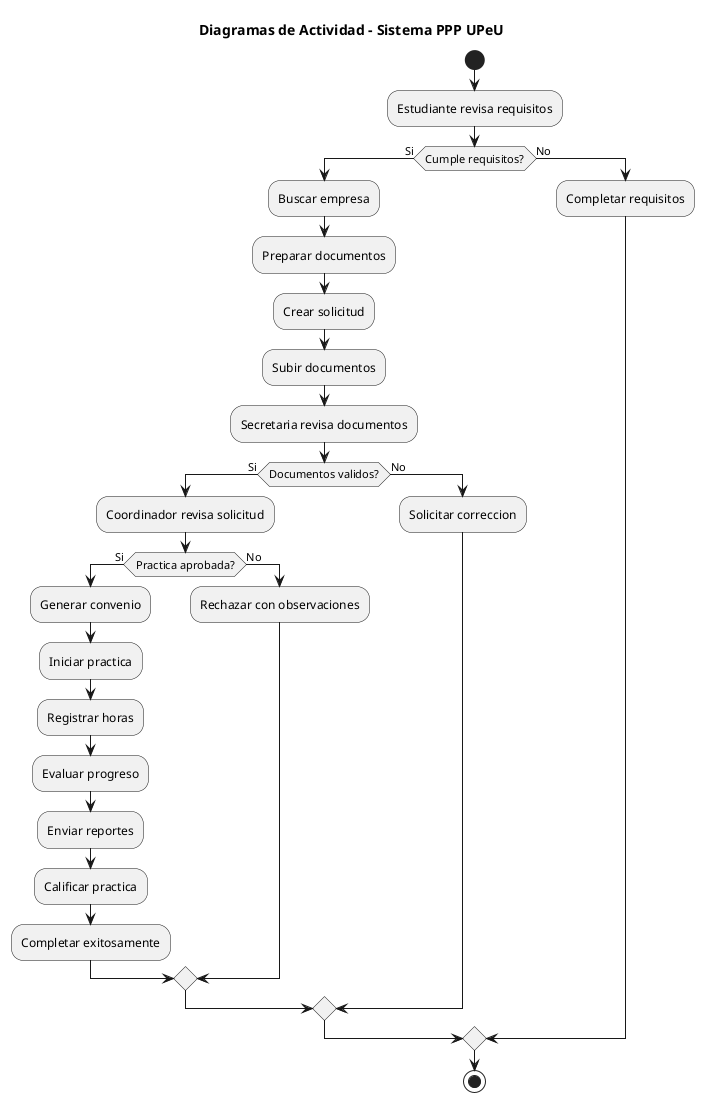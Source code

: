 @startuml

title Diagramas de Actividad - Sistema PPP UPeU

start

:Estudiante revisa requisitos;

if (Cumple requisitos?) then (Si)
  :Buscar empresa;
  :Preparar documentos;
  :Crear solicitud;
  :Subir documentos;
  
  :Secretaria revisa documentos;
  
  if (Documentos validos?) then (Si)
    :Coordinador revisa solicitud;
    
    if (Practica aprobada?) then (Si)
      :Generar convenio;
      :Iniciar practica;
      :Registrar horas;
      :Evaluar progreso;
      :Enviar reportes;
      :Calificar practica;
      :Completar exitosamente;
    else (No)
      :Rechazar con observaciones;
    endif
    
  else (No)
    :Solicitar correccion;
  endif
  
else (No)
  :Completar requisitos;
endif

stop

@enduml